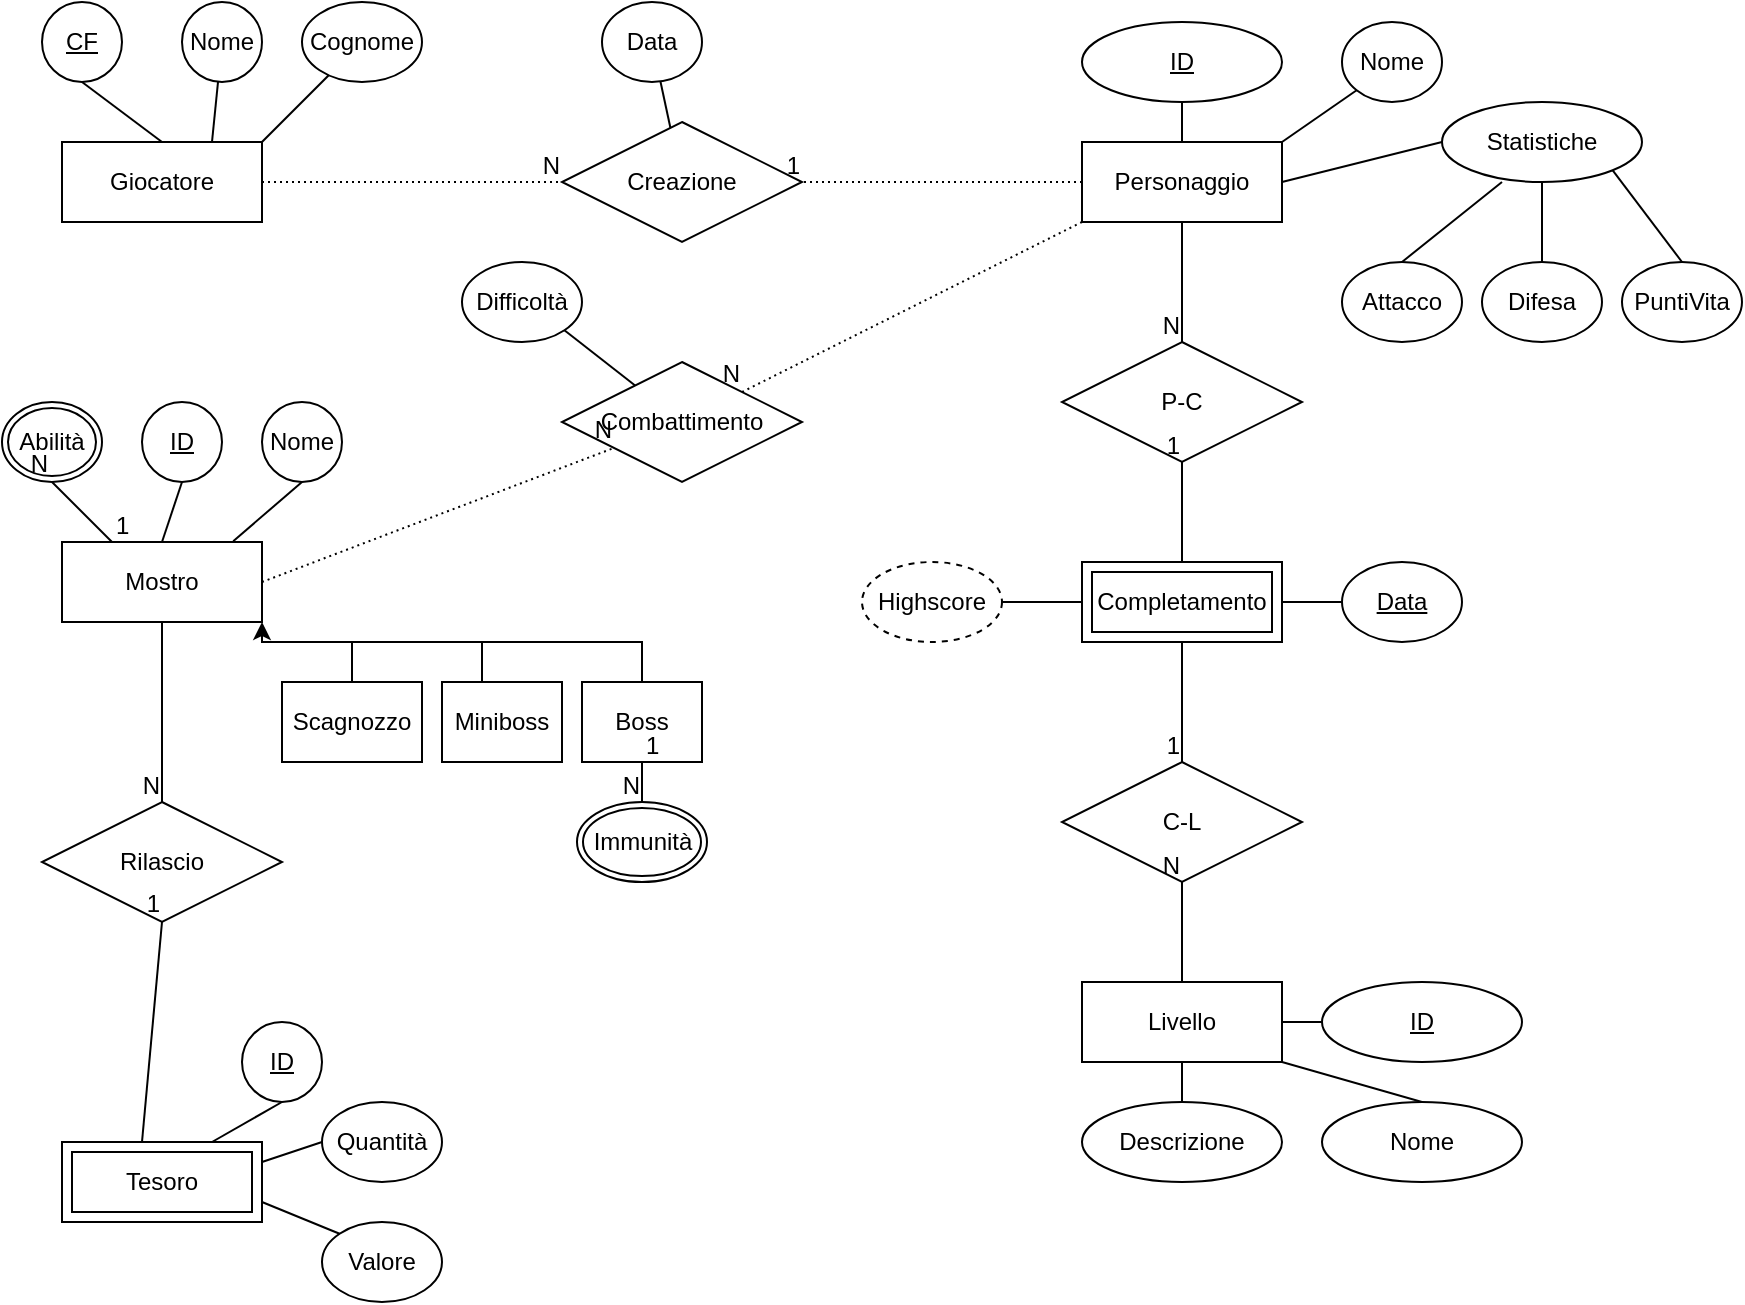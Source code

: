 <mxfile version="26.2.5">
  <diagram id="R2lEEEUBdFMjLlhIrx00" name="Page-1">
    <mxGraphModel dx="1044" dy="488" grid="1" gridSize="10" guides="1" tooltips="1" connect="1" arrows="1" fold="1" page="1" pageScale="1" pageWidth="850" pageHeight="1100" math="0" shadow="0" extFonts="Permanent Marker^https://fonts.googleapis.com/css?family=Permanent+Marker">
      <root>
        <mxCell id="0" />
        <mxCell id="1" parent="0" />
        <mxCell id="ptjuFkMW3F0WBF16uLgA-5" value="Giocatore" style="whiteSpace=wrap;html=1;align=center;" vertex="1" parent="1">
          <mxGeometry x="40" y="80" width="100" height="40" as="geometry" />
        </mxCell>
        <mxCell id="ptjuFkMW3F0WBF16uLgA-6" value="Personaggio" style="whiteSpace=wrap;html=1;align=center;" vertex="1" parent="1">
          <mxGeometry x="550" y="80" width="100" height="40" as="geometry" />
        </mxCell>
        <mxCell id="ptjuFkMW3F0WBF16uLgA-7" value="Livello" style="whiteSpace=wrap;html=1;align=center;" vertex="1" parent="1">
          <mxGeometry x="550" y="500" width="100" height="40" as="geometry" />
        </mxCell>
        <mxCell id="ptjuFkMW3F0WBF16uLgA-8" value="Mostro" style="whiteSpace=wrap;html=1;align=center;" vertex="1" parent="1">
          <mxGeometry x="40" y="280" width="100" height="40" as="geometry" />
        </mxCell>
        <mxCell id="ptjuFkMW3F0WBF16uLgA-11" value="Creazione" style="shape=rhombus;perimeter=rhombusPerimeter;whiteSpace=wrap;html=1;align=center;" vertex="1" parent="1">
          <mxGeometry x="290" y="70" width="120" height="60" as="geometry" />
        </mxCell>
        <mxCell id="ptjuFkMW3F0WBF16uLgA-12" value="Combattimento" style="shape=rhombus;perimeter=rhombusPerimeter;whiteSpace=wrap;html=1;align=center;" vertex="1" parent="1">
          <mxGeometry x="290" y="190" width="120" height="60" as="geometry" />
        </mxCell>
        <mxCell id="ptjuFkMW3F0WBF16uLgA-13" value="Rilascio" style="shape=rhombus;perimeter=rhombusPerimeter;whiteSpace=wrap;html=1;align=center;" vertex="1" parent="1">
          <mxGeometry x="30" y="410" width="120" height="60" as="geometry" />
        </mxCell>
        <mxCell id="ptjuFkMW3F0WBF16uLgA-14" value="CF" style="ellipse;whiteSpace=wrap;html=1;align=center;fontStyle=4;" vertex="1" parent="1">
          <mxGeometry x="30" y="10" width="40" height="40" as="geometry" />
        </mxCell>
        <mxCell id="ptjuFkMW3F0WBF16uLgA-15" value="" style="endArrow=none;html=1;rounded=0;entryX=0.5;entryY=0;entryDx=0;entryDy=0;exitX=0.5;exitY=1;exitDx=0;exitDy=0;" edge="1" parent="1" source="ptjuFkMW3F0WBF16uLgA-14" target="ptjuFkMW3F0WBF16uLgA-5">
          <mxGeometry relative="1" as="geometry">
            <mxPoint x="10" y="50" as="sourcePoint" />
            <mxPoint x="170" y="50" as="targetPoint" />
          </mxGeometry>
        </mxCell>
        <mxCell id="ptjuFkMW3F0WBF16uLgA-16" value="Nome" style="ellipse;whiteSpace=wrap;html=1;align=center;" vertex="1" parent="1">
          <mxGeometry x="100" y="10" width="40" height="40" as="geometry" />
        </mxCell>
        <mxCell id="ptjuFkMW3F0WBF16uLgA-17" value="Cognome" style="ellipse;whiteSpace=wrap;html=1;align=center;" vertex="1" parent="1">
          <mxGeometry x="160" y="10" width="60" height="40" as="geometry" />
        </mxCell>
        <mxCell id="ptjuFkMW3F0WBF16uLgA-18" value="" style="endArrow=none;html=1;rounded=0;entryX=0.75;entryY=0;entryDx=0;entryDy=0;" edge="1" parent="1" source="ptjuFkMW3F0WBF16uLgA-16" target="ptjuFkMW3F0WBF16uLgA-5">
          <mxGeometry relative="1" as="geometry">
            <mxPoint x="120" y="50" as="sourcePoint" />
            <mxPoint x="120" y="210" as="targetPoint" />
          </mxGeometry>
        </mxCell>
        <mxCell id="ptjuFkMW3F0WBF16uLgA-19" value="" style="endArrow=none;html=1;rounded=0;entryX=1;entryY=0;entryDx=0;entryDy=0;" edge="1" parent="1" source="ptjuFkMW3F0WBF16uLgA-17" target="ptjuFkMW3F0WBF16uLgA-5">
          <mxGeometry relative="1" as="geometry">
            <mxPoint x="190" y="50" as="sourcePoint" />
            <mxPoint x="190" y="210" as="targetPoint" />
          </mxGeometry>
        </mxCell>
        <mxCell id="ptjuFkMW3F0WBF16uLgA-20" value="" style="endArrow=none;html=1;rounded=0;" edge="1" parent="1" source="ptjuFkMW3F0WBF16uLgA-11" target="ptjuFkMW3F0WBF16uLgA-21">
          <mxGeometry relative="1" as="geometry">
            <mxPoint x="350" y="-90" as="sourcePoint" />
            <mxPoint x="360" y="50" as="targetPoint" />
          </mxGeometry>
        </mxCell>
        <mxCell id="ptjuFkMW3F0WBF16uLgA-21" value="Data" style="ellipse;whiteSpace=wrap;html=1;align=center;" vertex="1" parent="1">
          <mxGeometry x="310" y="10" width="50" height="40" as="geometry" />
        </mxCell>
        <mxCell id="ptjuFkMW3F0WBF16uLgA-22" value="" style="endArrow=none;html=1;rounded=0;entryX=1;entryY=1;entryDx=0;entryDy=0;" edge="1" parent="1" source="ptjuFkMW3F0WBF16uLgA-12" target="ptjuFkMW3F0WBF16uLgA-23">
          <mxGeometry relative="1" as="geometry">
            <mxPoint x="130" y="220" as="sourcePoint" />
            <mxPoint x="290" y="180" as="targetPoint" />
          </mxGeometry>
        </mxCell>
        <mxCell id="ptjuFkMW3F0WBF16uLgA-23" value="Difficoltà" style="ellipse;whiteSpace=wrap;html=1;align=center;" vertex="1" parent="1">
          <mxGeometry x="240" y="140" width="60" height="40" as="geometry" />
        </mxCell>
        <mxCell id="ptjuFkMW3F0WBF16uLgA-24" value="Abilità" style="ellipse;shape=doubleEllipse;margin=3;whiteSpace=wrap;html=1;align=center;" vertex="1" parent="1">
          <mxGeometry x="10" y="210" width="50" height="40" as="geometry" />
        </mxCell>
        <mxCell id="ptjuFkMW3F0WBF16uLgA-25" value="Completamento" style="shape=ext;margin=3;double=1;whiteSpace=wrap;html=1;align=center;" vertex="1" parent="1">
          <mxGeometry x="550" y="290" width="100" height="40" as="geometry" />
        </mxCell>
        <mxCell id="ptjuFkMW3F0WBF16uLgA-26" value="Tesoro" style="shape=ext;margin=3;double=1;whiteSpace=wrap;html=1;align=center;" vertex="1" parent="1">
          <mxGeometry x="40" y="580" width="100" height="40" as="geometry" />
        </mxCell>
        <mxCell id="ptjuFkMW3F0WBF16uLgA-28" value="" style="endArrow=none;html=1;rounded=0;entryX=0.5;entryY=1;entryDx=0;entryDy=0;exitX=0.25;exitY=0;exitDx=0;exitDy=0;" edge="1" parent="1" source="ptjuFkMW3F0WBF16uLgA-8" target="ptjuFkMW3F0WBF16uLgA-24">
          <mxGeometry relative="1" as="geometry">
            <mxPoint x="50" y="270" as="sourcePoint" />
            <mxPoint x="210" y="270" as="targetPoint" />
          </mxGeometry>
        </mxCell>
        <mxCell id="ptjuFkMW3F0WBF16uLgA-29" value="1" style="resizable=0;html=1;whiteSpace=wrap;align=left;verticalAlign=bottom;" connectable="0" vertex="1" parent="ptjuFkMW3F0WBF16uLgA-28">
          <mxGeometry x="-1" relative="1" as="geometry" />
        </mxCell>
        <mxCell id="ptjuFkMW3F0WBF16uLgA-30" value="N" style="resizable=0;html=1;whiteSpace=wrap;align=right;verticalAlign=bottom;" connectable="0" vertex="1" parent="ptjuFkMW3F0WBF16uLgA-28">
          <mxGeometry x="1" relative="1" as="geometry" />
        </mxCell>
        <mxCell id="ptjuFkMW3F0WBF16uLgA-31" value="ID" style="ellipse;whiteSpace=wrap;html=1;align=center;fontStyle=4;" vertex="1" parent="1">
          <mxGeometry x="80" y="210" width="40" height="40" as="geometry" />
        </mxCell>
        <mxCell id="ptjuFkMW3F0WBF16uLgA-32" value="ID" style="ellipse;whiteSpace=wrap;html=1;align=center;fontStyle=4;" vertex="1" parent="1">
          <mxGeometry x="550" y="20" width="100" height="40" as="geometry" />
        </mxCell>
        <mxCell id="ptjuFkMW3F0WBF16uLgA-33" value="" style="endArrow=none;html=1;rounded=0;entryX=0.5;entryY=0;entryDx=0;entryDy=0;exitX=0.5;exitY=1;exitDx=0;exitDy=0;" edge="1" parent="1" source="ptjuFkMW3F0WBF16uLgA-31" target="ptjuFkMW3F0WBF16uLgA-8">
          <mxGeometry relative="1" as="geometry">
            <mxPoint x="90" y="240" as="sourcePoint" />
            <mxPoint x="250" y="240" as="targetPoint" />
          </mxGeometry>
        </mxCell>
        <mxCell id="ptjuFkMW3F0WBF16uLgA-34" value="Nome" style="ellipse;whiteSpace=wrap;html=1;align=center;" vertex="1" parent="1">
          <mxGeometry x="140" y="210" width="40" height="40" as="geometry" />
        </mxCell>
        <mxCell id="ptjuFkMW3F0WBF16uLgA-36" value="" style="endArrow=none;html=1;rounded=0;entryX=0.856;entryY=-0.01;entryDx=0;entryDy=0;entryPerimeter=0;" edge="1" parent="1" target="ptjuFkMW3F0WBF16uLgA-8">
          <mxGeometry relative="1" as="geometry">
            <mxPoint x="160" y="250" as="sourcePoint" />
            <mxPoint x="320" y="250" as="targetPoint" />
          </mxGeometry>
        </mxCell>
        <mxCell id="ptjuFkMW3F0WBF16uLgA-37" value="" style="endArrow=none;html=1;rounded=0;entryX=0.5;entryY=0;entryDx=0;entryDy=0;" edge="1" parent="1" target="ptjuFkMW3F0WBF16uLgA-6">
          <mxGeometry relative="1" as="geometry">
            <mxPoint x="600" y="60" as="sourcePoint" />
            <mxPoint x="760" y="60" as="targetPoint" />
          </mxGeometry>
        </mxCell>
        <mxCell id="ptjuFkMW3F0WBF16uLgA-38" value="Nome" style="ellipse;whiteSpace=wrap;html=1;align=center;" vertex="1" parent="1">
          <mxGeometry x="680" y="20" width="50" height="40" as="geometry" />
        </mxCell>
        <mxCell id="ptjuFkMW3F0WBF16uLgA-39" value="Statistiche" style="ellipse;whiteSpace=wrap;html=1;align=center;" vertex="1" parent="1">
          <mxGeometry x="730" y="60" width="100" height="40" as="geometry" />
        </mxCell>
        <mxCell id="ptjuFkMW3F0WBF16uLgA-40" value="PuntiVita" style="ellipse;whiteSpace=wrap;html=1;align=center;" vertex="1" parent="1">
          <mxGeometry x="820" y="140" width="60" height="40" as="geometry" />
        </mxCell>
        <mxCell id="ptjuFkMW3F0WBF16uLgA-41" value="Difesa" style="ellipse;whiteSpace=wrap;html=1;align=center;" vertex="1" parent="1">
          <mxGeometry x="750" y="140" width="60" height="40" as="geometry" />
        </mxCell>
        <mxCell id="ptjuFkMW3F0WBF16uLgA-42" value="Attacco" style="ellipse;whiteSpace=wrap;html=1;align=center;" vertex="1" parent="1">
          <mxGeometry x="680" y="140" width="60" height="40" as="geometry" />
        </mxCell>
        <mxCell id="ptjuFkMW3F0WBF16uLgA-43" value="" style="endArrow=none;html=1;rounded=0;entryX=0;entryY=0.5;entryDx=0;entryDy=0;" edge="1" parent="1" target="ptjuFkMW3F0WBF16uLgA-39">
          <mxGeometry relative="1" as="geometry">
            <mxPoint x="650" y="100" as="sourcePoint" />
            <mxPoint x="810" y="100" as="targetPoint" />
          </mxGeometry>
        </mxCell>
        <mxCell id="ptjuFkMW3F0WBF16uLgA-44" value="" style="endArrow=none;html=1;rounded=0;exitX=1;exitY=0;exitDx=0;exitDy=0;entryX=0;entryY=1;entryDx=0;entryDy=0;" edge="1" parent="1" source="ptjuFkMW3F0WBF16uLgA-6" target="ptjuFkMW3F0WBF16uLgA-38">
          <mxGeometry relative="1" as="geometry">
            <mxPoint x="680" y="70" as="sourcePoint" />
            <mxPoint x="840" y="70" as="targetPoint" />
          </mxGeometry>
        </mxCell>
        <mxCell id="ptjuFkMW3F0WBF16uLgA-45" value="" style="endArrow=none;html=1;rounded=0;entryX=1;entryY=1;entryDx=0;entryDy=0;exitX=0.5;exitY=0;exitDx=0;exitDy=0;" edge="1" parent="1" source="ptjuFkMW3F0WBF16uLgA-40" target="ptjuFkMW3F0WBF16uLgA-39">
          <mxGeometry relative="1" as="geometry">
            <mxPoint x="680" y="110" as="sourcePoint" />
            <mxPoint x="840" y="110" as="targetPoint" />
            <Array as="points" />
          </mxGeometry>
        </mxCell>
        <mxCell id="ptjuFkMW3F0WBF16uLgA-46" value="" style="endArrow=none;html=1;rounded=0;entryX=0.5;entryY=1;entryDx=0;entryDy=0;exitX=0.5;exitY=0;exitDx=0;exitDy=0;" edge="1" parent="1" source="ptjuFkMW3F0WBF16uLgA-41" target="ptjuFkMW3F0WBF16uLgA-39">
          <mxGeometry relative="1" as="geometry">
            <mxPoint x="790" y="120" as="sourcePoint" />
            <mxPoint x="950" y="120" as="targetPoint" />
          </mxGeometry>
        </mxCell>
        <mxCell id="ptjuFkMW3F0WBF16uLgA-47" value="" style="endArrow=none;html=1;rounded=0;entryX=0.5;entryY=0;entryDx=0;entryDy=0;" edge="1" parent="1" target="ptjuFkMW3F0WBF16uLgA-42">
          <mxGeometry relative="1" as="geometry">
            <mxPoint x="760" y="100" as="sourcePoint" />
            <mxPoint x="920" y="100" as="targetPoint" />
            <Array as="points" />
          </mxGeometry>
        </mxCell>
        <mxCell id="ptjuFkMW3F0WBF16uLgA-50" value="" style="endArrow=none;html=1;rounded=0;dashed=1;dashPattern=1 2;exitX=1;exitY=0.5;exitDx=0;exitDy=0;" edge="1" parent="1" source="ptjuFkMW3F0WBF16uLgA-8" target="ptjuFkMW3F0WBF16uLgA-12">
          <mxGeometry relative="1" as="geometry">
            <mxPoint x="240" y="309.5" as="sourcePoint" />
            <mxPoint x="400" y="309.5" as="targetPoint" />
          </mxGeometry>
        </mxCell>
        <mxCell id="ptjuFkMW3F0WBF16uLgA-51" value="N" style="resizable=0;html=1;whiteSpace=wrap;align=right;verticalAlign=bottom;" connectable="0" vertex="1" parent="ptjuFkMW3F0WBF16uLgA-50">
          <mxGeometry x="1" relative="1" as="geometry" />
        </mxCell>
        <mxCell id="ptjuFkMW3F0WBF16uLgA-52" value="" style="endArrow=none;html=1;rounded=0;dashed=1;dashPattern=1 2;exitX=0;exitY=1;exitDx=0;exitDy=0;entryX=1;entryY=0;entryDx=0;entryDy=0;" edge="1" parent="1" source="ptjuFkMW3F0WBF16uLgA-6" target="ptjuFkMW3F0WBF16uLgA-12">
          <mxGeometry relative="1" as="geometry">
            <mxPoint x="480" y="200" as="sourcePoint" />
            <mxPoint x="640" y="200" as="targetPoint" />
          </mxGeometry>
        </mxCell>
        <mxCell id="ptjuFkMW3F0WBF16uLgA-53" value="N" style="resizable=0;html=1;whiteSpace=wrap;align=right;verticalAlign=bottom;" connectable="0" vertex="1" parent="ptjuFkMW3F0WBF16uLgA-52">
          <mxGeometry x="1" relative="1" as="geometry" />
        </mxCell>
        <mxCell id="ptjuFkMW3F0WBF16uLgA-54" value="" style="endArrow=none;html=1;rounded=0;dashed=1;dashPattern=1 2;entryX=1;entryY=0.5;entryDx=0;entryDy=0;" edge="1" parent="1" target="ptjuFkMW3F0WBF16uLgA-11">
          <mxGeometry relative="1" as="geometry">
            <mxPoint x="550" y="100" as="sourcePoint" />
            <mxPoint x="640" y="100" as="targetPoint" />
          </mxGeometry>
        </mxCell>
        <mxCell id="ptjuFkMW3F0WBF16uLgA-55" value="1" style="resizable=0;html=1;whiteSpace=wrap;align=right;verticalAlign=bottom;" connectable="0" vertex="1" parent="ptjuFkMW3F0WBF16uLgA-54">
          <mxGeometry x="1" relative="1" as="geometry" />
        </mxCell>
        <mxCell id="ptjuFkMW3F0WBF16uLgA-56" value="" style="endArrow=none;html=1;rounded=0;dashed=1;dashPattern=1 2;" edge="1" parent="1">
          <mxGeometry relative="1" as="geometry">
            <mxPoint x="140" y="100" as="sourcePoint" />
            <mxPoint x="290" y="100" as="targetPoint" />
          </mxGeometry>
        </mxCell>
        <mxCell id="ptjuFkMW3F0WBF16uLgA-57" value="N" style="resizable=0;html=1;whiteSpace=wrap;align=right;verticalAlign=bottom;" connectable="0" vertex="1" parent="ptjuFkMW3F0WBF16uLgA-56">
          <mxGeometry x="1" relative="1" as="geometry" />
        </mxCell>
        <mxCell id="ptjuFkMW3F0WBF16uLgA-58" value="" style="endArrow=none;html=1;rounded=0;entryX=0.5;entryY=1;entryDx=0;entryDy=0;" edge="1" parent="1" target="ptjuFkMW3F0WBF16uLgA-13">
          <mxGeometry relative="1" as="geometry">
            <mxPoint x="80" y="580" as="sourcePoint" />
            <mxPoint x="240" y="580" as="targetPoint" />
          </mxGeometry>
        </mxCell>
        <mxCell id="ptjuFkMW3F0WBF16uLgA-59" value="1" style="resizable=0;html=1;whiteSpace=wrap;align=right;verticalAlign=bottom;" connectable="0" vertex="1" parent="ptjuFkMW3F0WBF16uLgA-58">
          <mxGeometry x="1" relative="1" as="geometry" />
        </mxCell>
        <mxCell id="ptjuFkMW3F0WBF16uLgA-60" value="" style="endArrow=none;html=1;rounded=0;entryX=0.5;entryY=0;entryDx=0;entryDy=0;" edge="1" parent="1" target="ptjuFkMW3F0WBF16uLgA-13">
          <mxGeometry relative="1" as="geometry">
            <mxPoint x="90" y="320" as="sourcePoint" />
            <mxPoint x="250" y="320" as="targetPoint" />
          </mxGeometry>
        </mxCell>
        <mxCell id="ptjuFkMW3F0WBF16uLgA-61" value="N" style="resizable=0;html=1;whiteSpace=wrap;align=right;verticalAlign=bottom;" connectable="0" vertex="1" parent="ptjuFkMW3F0WBF16uLgA-60">
          <mxGeometry x="1" relative="1" as="geometry" />
        </mxCell>
        <mxCell id="ptjuFkMW3F0WBF16uLgA-63" value="ID" style="ellipse;whiteSpace=wrap;html=1;align=center;fontStyle=4;" vertex="1" parent="1">
          <mxGeometry x="130" y="520" width="40" height="40" as="geometry" />
        </mxCell>
        <mxCell id="ptjuFkMW3F0WBF16uLgA-66" value="" style="endArrow=none;html=1;rounded=0;entryX=0.75;entryY=0;entryDx=0;entryDy=0;" edge="1" parent="1" target="ptjuFkMW3F0WBF16uLgA-26">
          <mxGeometry relative="1" as="geometry">
            <mxPoint x="150" y="560" as="sourcePoint" />
            <mxPoint x="310" y="560" as="targetPoint" />
          </mxGeometry>
        </mxCell>
        <mxCell id="ptjuFkMW3F0WBF16uLgA-67" value="Valore" style="ellipse;whiteSpace=wrap;html=1;align=center;" vertex="1" parent="1">
          <mxGeometry x="170" y="620" width="60" height="40" as="geometry" />
        </mxCell>
        <mxCell id="ptjuFkMW3F0WBF16uLgA-68" value="Quantità" style="ellipse;whiteSpace=wrap;html=1;align=center;" vertex="1" parent="1">
          <mxGeometry x="170" y="560" width="60" height="40" as="geometry" />
        </mxCell>
        <mxCell id="ptjuFkMW3F0WBF16uLgA-69" value="" style="endArrow=none;html=1;rounded=0;exitX=1;exitY=0.75;exitDx=0;exitDy=0;entryX=0;entryY=0;entryDx=0;entryDy=0;" edge="1" parent="1" source="ptjuFkMW3F0WBF16uLgA-26" target="ptjuFkMW3F0WBF16uLgA-67">
          <mxGeometry relative="1" as="geometry">
            <mxPoint x="270" y="610" as="sourcePoint" />
            <mxPoint x="430" y="610" as="targetPoint" />
          </mxGeometry>
        </mxCell>
        <mxCell id="ptjuFkMW3F0WBF16uLgA-70" value="" style="endArrow=none;html=1;rounded=0;entryX=1;entryY=0.25;entryDx=0;entryDy=0;exitX=0;exitY=0.5;exitDx=0;exitDy=0;" edge="1" parent="1" source="ptjuFkMW3F0WBF16uLgA-68" target="ptjuFkMW3F0WBF16uLgA-26">
          <mxGeometry relative="1" as="geometry">
            <mxPoint x="310" y="590" as="sourcePoint" />
            <mxPoint x="470" y="590" as="targetPoint" />
          </mxGeometry>
        </mxCell>
        <mxCell id="ptjuFkMW3F0WBF16uLgA-71" value="Data" style="ellipse;whiteSpace=wrap;html=1;align=center;fontStyle=4;" vertex="1" parent="1">
          <mxGeometry x="680" y="290" width="60" height="40" as="geometry" />
        </mxCell>
        <mxCell id="ptjuFkMW3F0WBF16uLgA-72" value="" style="endArrow=none;html=1;rounded=0;exitX=1;exitY=0.5;exitDx=0;exitDy=0;entryX=0;entryY=0.5;entryDx=0;entryDy=0;" edge="1" parent="1" source="ptjuFkMW3F0WBF16uLgA-25" target="ptjuFkMW3F0WBF16uLgA-71">
          <mxGeometry relative="1" as="geometry">
            <mxPoint x="670" y="360" as="sourcePoint" />
            <mxPoint x="830" y="360" as="targetPoint" />
          </mxGeometry>
        </mxCell>
        <mxCell id="ptjuFkMW3F0WBF16uLgA-73" value="Highscore" style="ellipse;whiteSpace=wrap;html=1;align=center;dashed=1;" vertex="1" parent="1">
          <mxGeometry x="440" y="290" width="70" height="40" as="geometry" />
        </mxCell>
        <mxCell id="ptjuFkMW3F0WBF16uLgA-74" value="" style="endArrow=none;html=1;rounded=0;entryX=0;entryY=0.5;entryDx=0;entryDy=0;" edge="1" parent="1" target="ptjuFkMW3F0WBF16uLgA-25">
          <mxGeometry relative="1" as="geometry">
            <mxPoint x="510" y="310" as="sourcePoint" />
            <mxPoint x="670" y="310" as="targetPoint" />
          </mxGeometry>
        </mxCell>
        <mxCell id="ptjuFkMW3F0WBF16uLgA-75" value="C-L" style="shape=rhombus;perimeter=rhombusPerimeter;whiteSpace=wrap;html=1;align=center;" vertex="1" parent="1">
          <mxGeometry x="540" y="390" width="120" height="60" as="geometry" />
        </mxCell>
        <mxCell id="ptjuFkMW3F0WBF16uLgA-76" value="P-C" style="shape=rhombus;perimeter=rhombusPerimeter;whiteSpace=wrap;html=1;align=center;" vertex="1" parent="1">
          <mxGeometry x="540" y="180" width="120" height="60" as="geometry" />
        </mxCell>
        <mxCell id="ptjuFkMW3F0WBF16uLgA-77" value="" style="endArrow=none;html=1;rounded=0;entryX=0.5;entryY=0;entryDx=0;entryDy=0;" edge="1" parent="1" target="ptjuFkMW3F0WBF16uLgA-76">
          <mxGeometry relative="1" as="geometry">
            <mxPoint x="600" y="120" as="sourcePoint" />
            <mxPoint x="760" y="120" as="targetPoint" />
          </mxGeometry>
        </mxCell>
        <mxCell id="ptjuFkMW3F0WBF16uLgA-78" value="N" style="resizable=0;html=1;whiteSpace=wrap;align=right;verticalAlign=bottom;" connectable="0" vertex="1" parent="ptjuFkMW3F0WBF16uLgA-77">
          <mxGeometry x="1" relative="1" as="geometry" />
        </mxCell>
        <mxCell id="ptjuFkMW3F0WBF16uLgA-79" value="" style="endArrow=none;html=1;rounded=0;entryX=0.5;entryY=1;entryDx=0;entryDy=0;exitX=0.5;exitY=0;exitDx=0;exitDy=0;" edge="1" parent="1" source="ptjuFkMW3F0WBF16uLgA-7" target="ptjuFkMW3F0WBF16uLgA-75">
          <mxGeometry relative="1" as="geometry">
            <mxPoint x="590" y="500" as="sourcePoint" />
            <mxPoint x="750" y="500" as="targetPoint" />
          </mxGeometry>
        </mxCell>
        <mxCell id="ptjuFkMW3F0WBF16uLgA-80" value="N" style="resizable=0;html=1;whiteSpace=wrap;align=right;verticalAlign=bottom;" connectable="0" vertex="1" parent="ptjuFkMW3F0WBF16uLgA-79">
          <mxGeometry x="1" relative="1" as="geometry" />
        </mxCell>
        <mxCell id="ptjuFkMW3F0WBF16uLgA-81" value="" style="endArrow=none;html=1;rounded=0;exitX=0.5;exitY=0;exitDx=0;exitDy=0;entryX=0.5;entryY=1;entryDx=0;entryDy=0;" edge="1" parent="1" source="ptjuFkMW3F0WBF16uLgA-25" target="ptjuFkMW3F0WBF16uLgA-76">
          <mxGeometry relative="1" as="geometry">
            <mxPoint x="630" y="270" as="sourcePoint" />
            <mxPoint x="790" y="270" as="targetPoint" />
          </mxGeometry>
        </mxCell>
        <mxCell id="ptjuFkMW3F0WBF16uLgA-82" value="1" style="resizable=0;html=1;whiteSpace=wrap;align=right;verticalAlign=bottom;" connectable="0" vertex="1" parent="ptjuFkMW3F0WBF16uLgA-81">
          <mxGeometry x="1" relative="1" as="geometry" />
        </mxCell>
        <mxCell id="ptjuFkMW3F0WBF16uLgA-83" value="" style="endArrow=none;html=1;rounded=0;exitX=0.5;exitY=1;exitDx=0;exitDy=0;entryX=0.5;entryY=0;entryDx=0;entryDy=0;" edge="1" parent="1" source="ptjuFkMW3F0WBF16uLgA-25" target="ptjuFkMW3F0WBF16uLgA-75">
          <mxGeometry relative="1" as="geometry">
            <mxPoint x="610" y="340" as="sourcePoint" />
            <mxPoint x="770" y="340" as="targetPoint" />
          </mxGeometry>
        </mxCell>
        <mxCell id="ptjuFkMW3F0WBF16uLgA-84" value="1" style="resizable=0;html=1;whiteSpace=wrap;align=right;verticalAlign=bottom;" connectable="0" vertex="1" parent="ptjuFkMW3F0WBF16uLgA-83">
          <mxGeometry x="1" relative="1" as="geometry" />
        </mxCell>
        <mxCell id="ptjuFkMW3F0WBF16uLgA-85" value="ID" style="ellipse;whiteSpace=wrap;html=1;align=center;fontStyle=4;" vertex="1" parent="1">
          <mxGeometry x="670" y="500" width="100" height="40" as="geometry" />
        </mxCell>
        <mxCell id="ptjuFkMW3F0WBF16uLgA-86" value="Descrizione" style="ellipse;whiteSpace=wrap;html=1;align=center;" vertex="1" parent="1">
          <mxGeometry x="550" y="560" width="100" height="40" as="geometry" />
        </mxCell>
        <mxCell id="ptjuFkMW3F0WBF16uLgA-87" value="Nome" style="ellipse;whiteSpace=wrap;html=1;align=center;" vertex="1" parent="1">
          <mxGeometry x="670" y="560" width="100" height="40" as="geometry" />
        </mxCell>
        <mxCell id="ptjuFkMW3F0WBF16uLgA-88" value="" style="endArrow=none;html=1;rounded=0;exitX=0.5;exitY=0;exitDx=0;exitDy=0;entryX=0.5;entryY=1;entryDx=0;entryDy=0;" edge="1" parent="1" source="ptjuFkMW3F0WBF16uLgA-86" target="ptjuFkMW3F0WBF16uLgA-7">
          <mxGeometry relative="1" as="geometry">
            <mxPoint x="690" y="470" as="sourcePoint" />
            <mxPoint x="850" y="470" as="targetPoint" />
          </mxGeometry>
        </mxCell>
        <mxCell id="ptjuFkMW3F0WBF16uLgA-89" value="" style="endArrow=none;html=1;rounded=0;exitX=0;exitY=0.5;exitDx=0;exitDy=0;entryX=1;entryY=0.5;entryDx=0;entryDy=0;" edge="1" parent="1" source="ptjuFkMW3F0WBF16uLgA-85" target="ptjuFkMW3F0WBF16uLgA-7">
          <mxGeometry relative="1" as="geometry">
            <mxPoint x="690" y="470" as="sourcePoint" />
            <mxPoint x="850" y="470" as="targetPoint" />
          </mxGeometry>
        </mxCell>
        <mxCell id="ptjuFkMW3F0WBF16uLgA-90" value="" style="endArrow=none;html=1;rounded=0;exitX=0.5;exitY=0;exitDx=0;exitDy=0;entryX=1;entryY=1;entryDx=0;entryDy=0;" edge="1" parent="1" source="ptjuFkMW3F0WBF16uLgA-87" target="ptjuFkMW3F0WBF16uLgA-7">
          <mxGeometry relative="1" as="geometry">
            <mxPoint x="760" y="550" as="sourcePoint" />
            <mxPoint x="920" y="550" as="targetPoint" />
          </mxGeometry>
        </mxCell>
        <mxCell id="ptjuFkMW3F0WBF16uLgA-91" value="Boss" style="whiteSpace=wrap;html=1;align=center;" vertex="1" parent="1">
          <mxGeometry x="300" y="350" width="60" height="40" as="geometry" />
        </mxCell>
        <mxCell id="ptjuFkMW3F0WBF16uLgA-92" value="Miniboss" style="whiteSpace=wrap;html=1;align=center;" vertex="1" parent="1">
          <mxGeometry x="230" y="350" width="60" height="40" as="geometry" />
        </mxCell>
        <mxCell id="ptjuFkMW3F0WBF16uLgA-94" style="edgeStyle=orthogonalEdgeStyle;rounded=0;orthogonalLoop=1;jettySize=auto;html=1;exitX=0.5;exitY=0;exitDx=0;exitDy=0;entryX=1;entryY=1;entryDx=0;entryDy=0;" edge="1" parent="1" source="ptjuFkMW3F0WBF16uLgA-93" target="ptjuFkMW3F0WBF16uLgA-8">
          <mxGeometry relative="1" as="geometry" />
        </mxCell>
        <mxCell id="ptjuFkMW3F0WBF16uLgA-93" value="Scagnozzo" style="whiteSpace=wrap;html=1;align=center;" vertex="1" parent="1">
          <mxGeometry x="150" y="350" width="70" height="40" as="geometry" />
        </mxCell>
        <mxCell id="ptjuFkMW3F0WBF16uLgA-97" value="" style="endArrow=none;html=1;rounded=0;" edge="1" parent="1">
          <mxGeometry relative="1" as="geometry">
            <mxPoint x="250" y="350" as="sourcePoint" />
            <mxPoint x="180" y="330" as="targetPoint" />
            <Array as="points">
              <mxPoint x="250" y="330" />
            </Array>
          </mxGeometry>
        </mxCell>
        <mxCell id="ptjuFkMW3F0WBF16uLgA-98" value="" style="endArrow=none;html=1;rounded=0;entryX=0.5;entryY=0;entryDx=0;entryDy=0;" edge="1" parent="1" target="ptjuFkMW3F0WBF16uLgA-91">
          <mxGeometry relative="1" as="geometry">
            <mxPoint x="250" y="330" as="sourcePoint" />
            <mxPoint x="330" y="290" as="targetPoint" />
            <Array as="points">
              <mxPoint x="330" y="330" />
            </Array>
          </mxGeometry>
        </mxCell>
        <mxCell id="ptjuFkMW3F0WBF16uLgA-99" value="Immunità" style="ellipse;shape=doubleEllipse;margin=3;whiteSpace=wrap;html=1;align=center;" vertex="1" parent="1">
          <mxGeometry x="297.5" y="410" width="65" height="40" as="geometry" />
        </mxCell>
        <mxCell id="ptjuFkMW3F0WBF16uLgA-100" value="" style="endArrow=none;html=1;rounded=0;entryX=0.5;entryY=0;entryDx=0;entryDy=0;exitX=0.5;exitY=1;exitDx=0;exitDy=0;" edge="1" parent="1" source="ptjuFkMW3F0WBF16uLgA-91" target="ptjuFkMW3F0WBF16uLgA-99">
          <mxGeometry relative="1" as="geometry">
            <mxPoint x="75" y="290" as="sourcePoint" />
            <mxPoint x="45" y="260" as="targetPoint" />
          </mxGeometry>
        </mxCell>
        <mxCell id="ptjuFkMW3F0WBF16uLgA-101" value="1" style="resizable=0;html=1;whiteSpace=wrap;align=left;verticalAlign=bottom;" connectable="0" vertex="1" parent="ptjuFkMW3F0WBF16uLgA-100">
          <mxGeometry x="-1" relative="1" as="geometry" />
        </mxCell>
        <mxCell id="ptjuFkMW3F0WBF16uLgA-102" value="N" style="resizable=0;html=1;whiteSpace=wrap;align=right;verticalAlign=bottom;" connectable="0" vertex="1" parent="ptjuFkMW3F0WBF16uLgA-100">
          <mxGeometry x="1" relative="1" as="geometry" />
        </mxCell>
      </root>
    </mxGraphModel>
  </diagram>
</mxfile>
